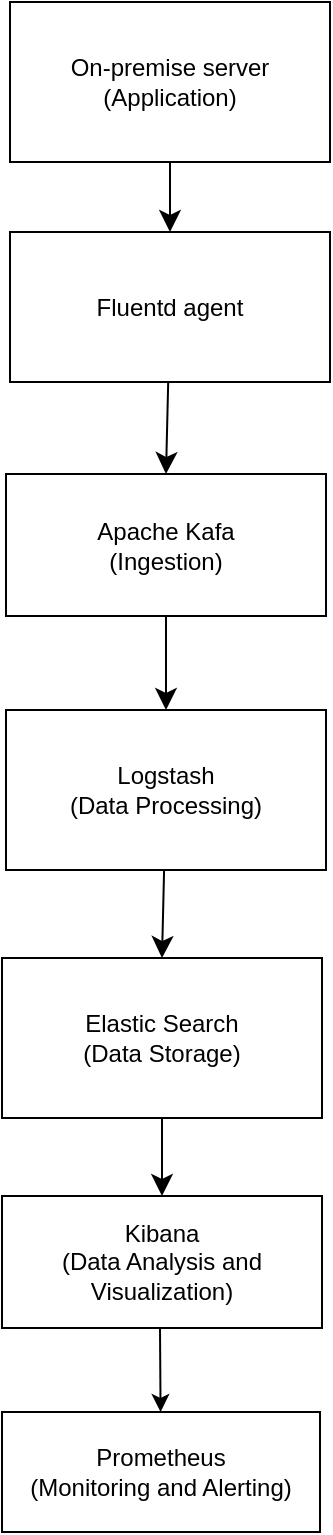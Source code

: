<mxfile version="24.2.8" type="device">
  <diagram name="Page-1" id="9RlvLT56o-S1ZU8tL45Q">
    <mxGraphModel dx="880" dy="426" grid="0" gridSize="10" guides="1" tooltips="1" connect="1" arrows="1" fold="1" page="0" pageScale="1" pageWidth="850" pageHeight="1100" math="0" shadow="0">
      <root>
        <mxCell id="0" />
        <mxCell id="1" parent="0" />
        <mxCell id="FoqoGg7YeBVtBysFMGWK-2" style="edgeStyle=none;curved=1;rounded=0;orthogonalLoop=1;jettySize=auto;html=1;fontSize=12;startSize=8;endSize=8;" parent="1" source="FoqoGg7YeBVtBysFMGWK-1" target="FoqoGg7YeBVtBysFMGWK-3" edge="1">
          <mxGeometry relative="1" as="geometry">
            <mxPoint x="146" y="210" as="targetPoint" />
          </mxGeometry>
        </mxCell>
        <mxCell id="FoqoGg7YeBVtBysFMGWK-1" value="On-premise server&lt;br&gt;(Application)" style="rounded=0;whiteSpace=wrap;html=1;" parent="1" vertex="1">
          <mxGeometry x="66" y="80" width="160" height="80" as="geometry" />
        </mxCell>
        <mxCell id="FoqoGg7YeBVtBysFMGWK-5" value="" style="edgeStyle=none;curved=1;rounded=0;orthogonalLoop=1;jettySize=auto;html=1;fontSize=12;startSize=8;endSize=8;" parent="1" source="FoqoGg7YeBVtBysFMGWK-3" edge="1">
          <mxGeometry relative="1" as="geometry">
            <mxPoint x="144" y="316" as="targetPoint" />
          </mxGeometry>
        </mxCell>
        <mxCell id="FoqoGg7YeBVtBysFMGWK-3" value="Fluentd agent" style="rounded=0;whiteSpace=wrap;html=1;" parent="1" vertex="1">
          <mxGeometry x="66" y="195" width="160" height="75" as="geometry" />
        </mxCell>
        <mxCell id="FoqoGg7YeBVtBysFMGWK-7" value="" style="edgeStyle=none;curved=1;rounded=0;orthogonalLoop=1;jettySize=auto;html=1;fontSize=12;startSize=8;endSize=8;" parent="1" source="FoqoGg7YeBVtBysFMGWK-4" target="FoqoGg7YeBVtBysFMGWK-6" edge="1">
          <mxGeometry relative="1" as="geometry" />
        </mxCell>
        <mxCell id="FoqoGg7YeBVtBysFMGWK-4" value="Apache Kafa&lt;br&gt;(Ingestion)" style="rounded=0;whiteSpace=wrap;html=1;" parent="1" vertex="1">
          <mxGeometry x="64" y="316" width="160" height="71" as="geometry" />
        </mxCell>
        <mxCell id="FoqoGg7YeBVtBysFMGWK-9" style="edgeStyle=none;curved=1;rounded=0;orthogonalLoop=1;jettySize=auto;html=1;entryX=0.5;entryY=0;entryDx=0;entryDy=0;fontSize=12;startSize=8;endSize=8;" parent="1" source="FoqoGg7YeBVtBysFMGWK-6" target="FoqoGg7YeBVtBysFMGWK-8" edge="1">
          <mxGeometry relative="1" as="geometry" />
        </mxCell>
        <mxCell id="FoqoGg7YeBVtBysFMGWK-6" value="Logstash&lt;br&gt;(Data Processing)" style="rounded=0;whiteSpace=wrap;html=1;" parent="1" vertex="1">
          <mxGeometry x="64" y="434" width="160" height="80" as="geometry" />
        </mxCell>
        <mxCell id="FoqoGg7YeBVtBysFMGWK-11" style="edgeStyle=none;curved=1;rounded=0;orthogonalLoop=1;jettySize=auto;html=1;fontSize=12;startSize=8;endSize=8;" parent="1" source="FoqoGg7YeBVtBysFMGWK-8" target="FoqoGg7YeBVtBysFMGWK-10" edge="1">
          <mxGeometry relative="1" as="geometry" />
        </mxCell>
        <mxCell id="FoqoGg7YeBVtBysFMGWK-8" value="Elastic Search&lt;br&gt;(Data Storage)" style="rounded=0;whiteSpace=wrap;html=1;" parent="1" vertex="1">
          <mxGeometry x="62" y="558" width="160" height="80" as="geometry" />
        </mxCell>
        <mxCell id="FoqoGg7YeBVtBysFMGWK-10" value="Kibana&lt;br&gt;(Data Analysis and Visualization)" style="rounded=0;whiteSpace=wrap;html=1;" parent="1" vertex="1">
          <mxGeometry x="62" y="677" width="160" height="66" as="geometry" />
        </mxCell>
        <mxCell id="ChqwFuK6CmLahpIF9UdE-1" value="" style="endArrow=classic;html=1;rounded=0;" edge="1" parent="1" target="ChqwFuK6CmLahpIF9UdE-2">
          <mxGeometry width="50" height="50" relative="1" as="geometry">
            <mxPoint x="141" y="743" as="sourcePoint" />
            <mxPoint x="141" y="793" as="targetPoint" />
          </mxGeometry>
        </mxCell>
        <mxCell id="ChqwFuK6CmLahpIF9UdE-2" value="Prometheus&lt;br&gt;(Monitoring and Alerting)" style="rounded=0;whiteSpace=wrap;html=1;" vertex="1" parent="1">
          <mxGeometry x="62" y="785" width="159" height="60" as="geometry" />
        </mxCell>
      </root>
    </mxGraphModel>
  </diagram>
</mxfile>
